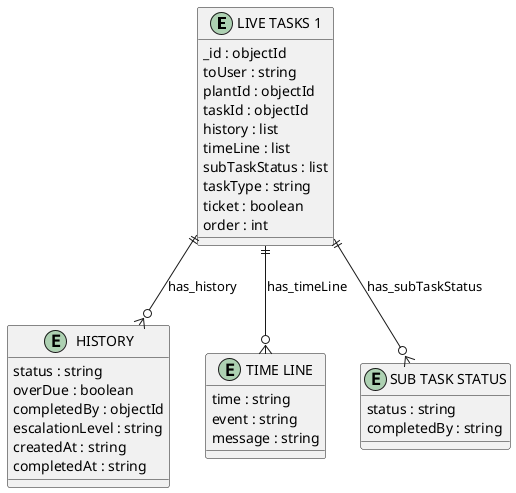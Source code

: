 @startuml LIVE_TASKS_1_Diagram

entity "LIVE TASKS 1" as LIVE_TASKS_1 {
  _id : objectId
  toUser : string
  plantId : objectId
  taskId : objectId
  history : list
  timeLine : list
  subTaskStatus : list
  taskType : string
  ticket : boolean
  order : int
}

entity "HISTORY" as HISTORY {
  status : string
  overDue : boolean
  completedBy : objectId
  escalationLevel : string
  createdAt : string
  completedAt : string
}

entity "TIME LINE" as TIME_LINE {
  time : string
  event : string
  message : string
}

entity "SUB TASK STATUS" as SUB_TASK_STATUS {
  status : string
  completedBy : string
}

' // Relationships
LIVE_TASKS_1 ||--o{ HISTORY : has_history
LIVE_TASKS_1 ||--o{ TIME_LINE : has_timeLine
LIVE_TASKS_1 ||--o{ SUB_TASK_STATUS : has_subTaskStatus
@enduml